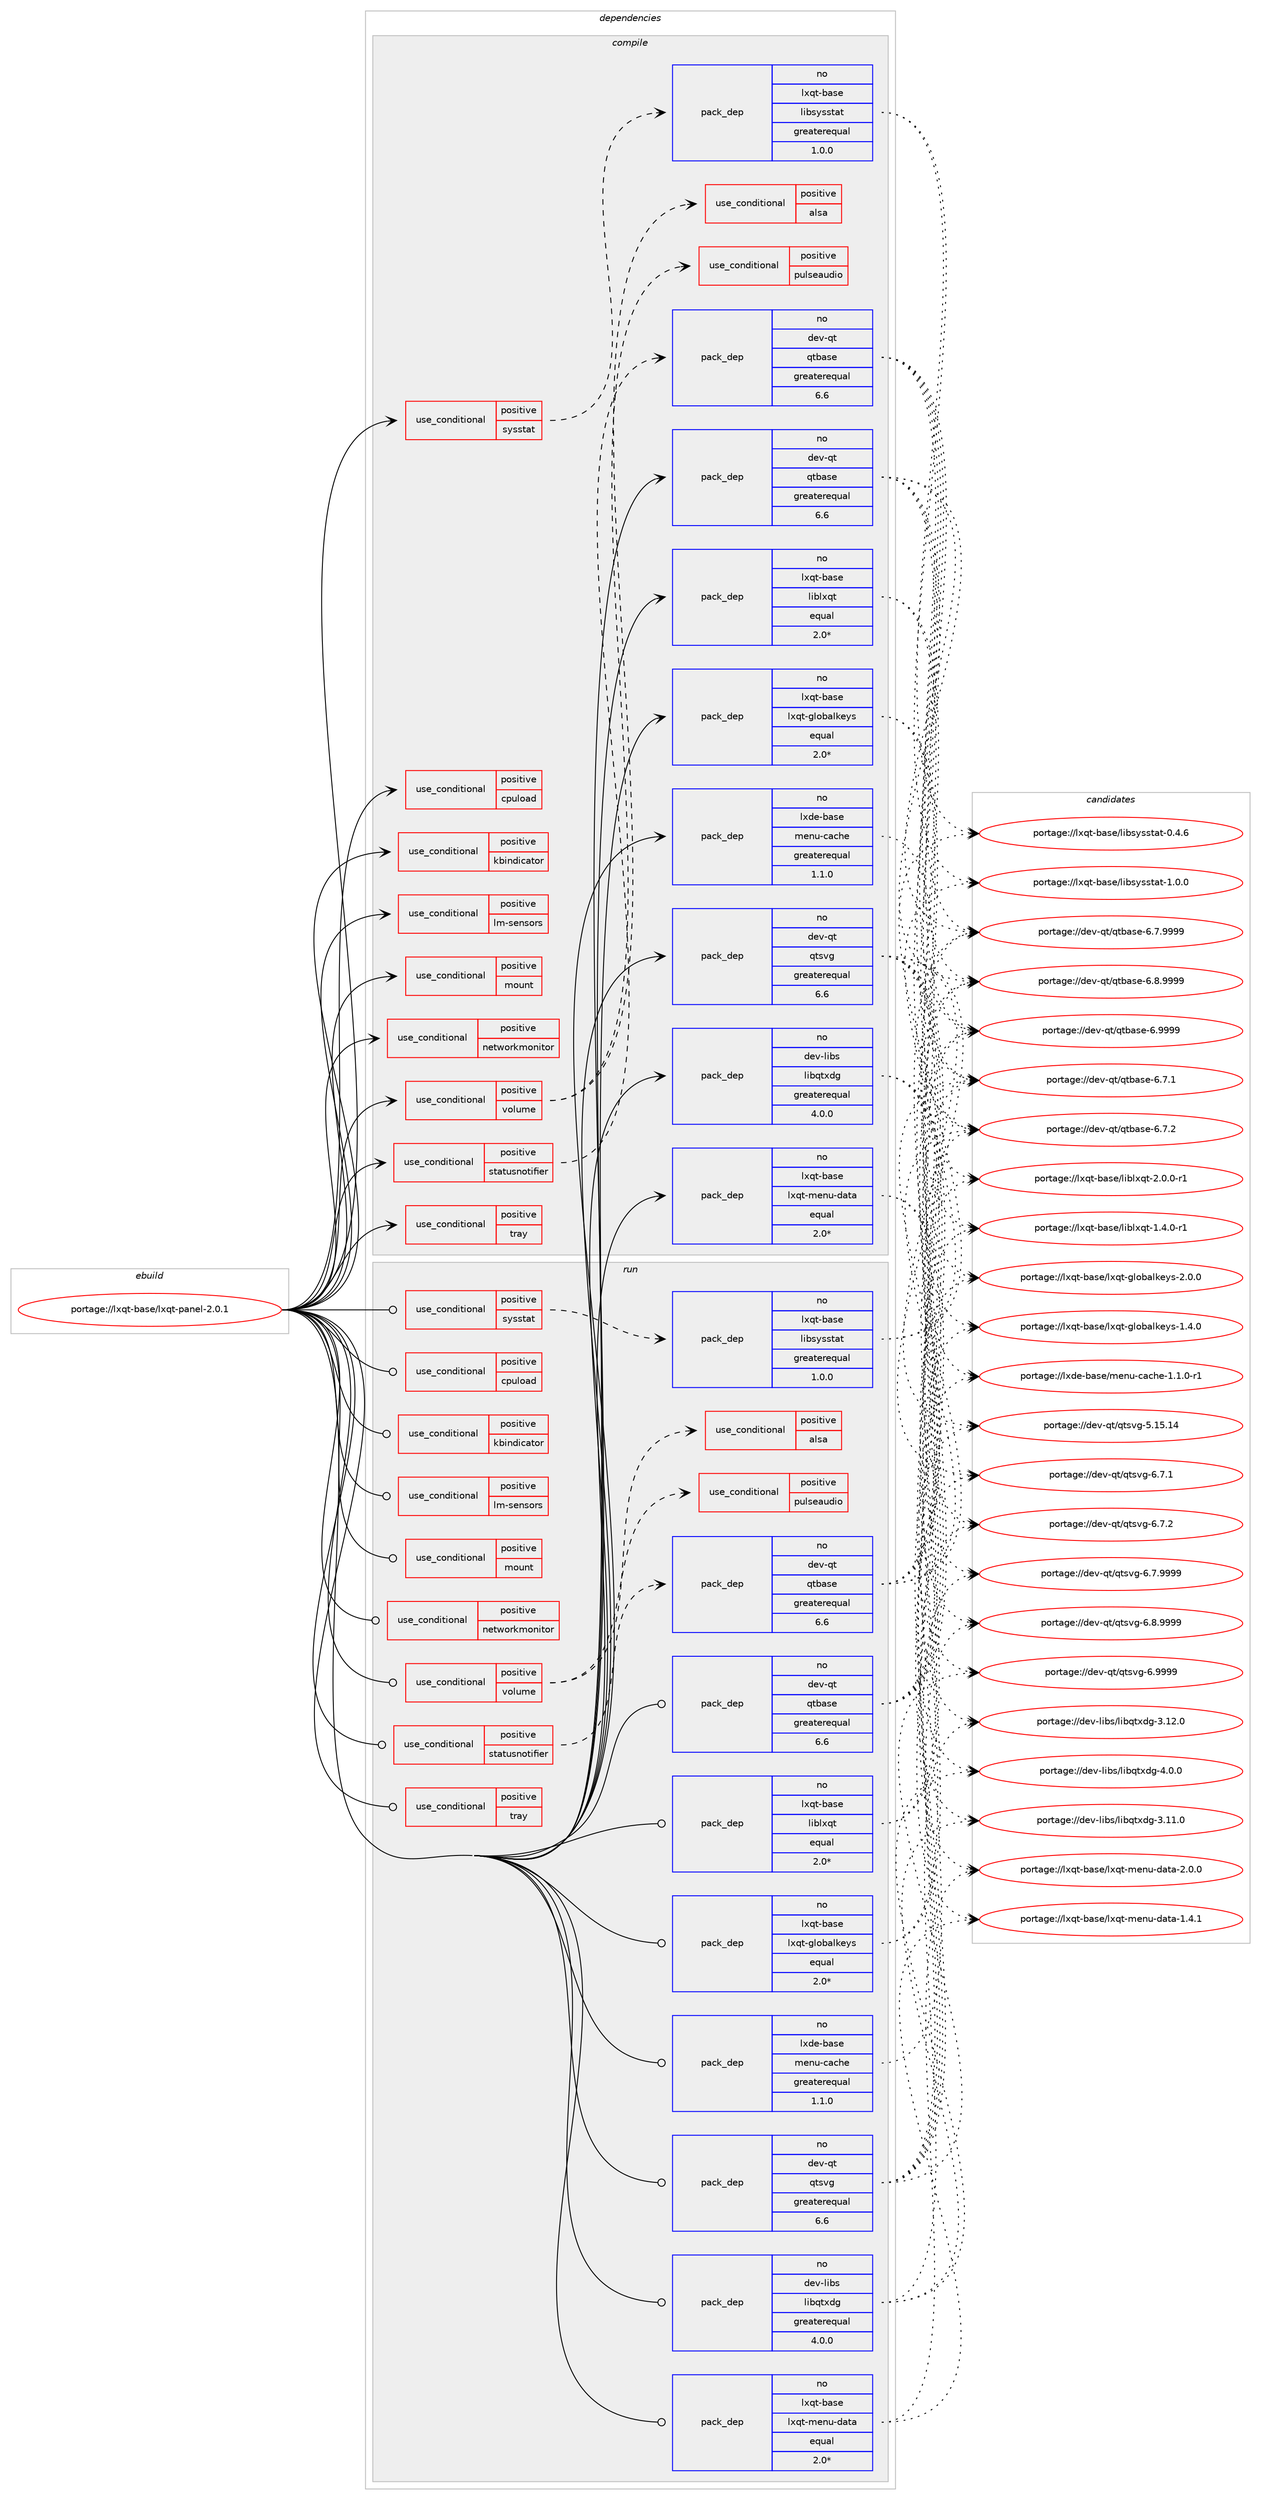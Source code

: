 digraph prolog {

# *************
# Graph options
# *************

newrank=true;
concentrate=true;
compound=true;
graph [rankdir=LR,fontname=Helvetica,fontsize=10,ranksep=1.5];#, ranksep=2.5, nodesep=0.2];
edge  [arrowhead=vee];
node  [fontname=Helvetica,fontsize=10];

# **********
# The ebuild
# **********

subgraph cluster_leftcol {
color=gray;
rank=same;
label=<<i>ebuild</i>>;
id [label="portage://lxqt-base/lxqt-panel-2.0.1", color=red, width=4, href="../lxqt-base/lxqt-panel-2.0.1.svg"];
}

# ****************
# The dependencies
# ****************

subgraph cluster_midcol {
color=gray;
label=<<i>dependencies</i>>;
subgraph cluster_compile {
fillcolor="#eeeeee";
style=filled;
label=<<i>compile</i>>;
subgraph cond67280 {
dependency144131 [label=<<TABLE BORDER="0" CELLBORDER="1" CELLSPACING="0" CELLPADDING="4"><TR><TD ROWSPAN="3" CELLPADDING="10">use_conditional</TD></TR><TR><TD>positive</TD></TR><TR><TD>cpuload</TD></TR></TABLE>>, shape=none, color=red];
# *** BEGIN UNKNOWN DEPENDENCY TYPE (TODO) ***
# dependency144131 -> package_dependency(portage://lxqt-base/lxqt-panel-2.0.1,install,no,sys-libs,libstatgrab,none,[,,],[],[])
# *** END UNKNOWN DEPENDENCY TYPE (TODO) ***

}
id:e -> dependency144131:w [weight=20,style="solid",arrowhead="vee"];
subgraph cond67281 {
dependency144132 [label=<<TABLE BORDER="0" CELLBORDER="1" CELLSPACING="0" CELLPADDING="4"><TR><TD ROWSPAN="3" CELLPADDING="10">use_conditional</TD></TR><TR><TD>positive</TD></TR><TR><TD>kbindicator</TD></TR></TABLE>>, shape=none, color=red];
# *** BEGIN UNKNOWN DEPENDENCY TYPE (TODO) ***
# dependency144132 -> package_dependency(portage://lxqt-base/lxqt-panel-2.0.1,install,no,x11-libs,libxkbcommon,none,[,,],[],[])
# *** END UNKNOWN DEPENDENCY TYPE (TODO) ***

}
id:e -> dependency144132:w [weight=20,style="solid",arrowhead="vee"];
subgraph cond67282 {
dependency144133 [label=<<TABLE BORDER="0" CELLBORDER="1" CELLSPACING="0" CELLPADDING="4"><TR><TD ROWSPAN="3" CELLPADDING="10">use_conditional</TD></TR><TR><TD>positive</TD></TR><TR><TD>lm-sensors</TD></TR></TABLE>>, shape=none, color=red];
# *** BEGIN UNKNOWN DEPENDENCY TYPE (TODO) ***
# dependency144133 -> package_dependency(portage://lxqt-base/lxqt-panel-2.0.1,install,no,sys-apps,lm-sensors,none,[,,],any_same_slot,[])
# *** END UNKNOWN DEPENDENCY TYPE (TODO) ***

}
id:e -> dependency144133:w [weight=20,style="solid",arrowhead="vee"];
subgraph cond67283 {
dependency144134 [label=<<TABLE BORDER="0" CELLBORDER="1" CELLSPACING="0" CELLPADDING="4"><TR><TD ROWSPAN="3" CELLPADDING="10">use_conditional</TD></TR><TR><TD>positive</TD></TR><TR><TD>mount</TD></TR></TABLE>>, shape=none, color=red];
# *** BEGIN UNKNOWN DEPENDENCY TYPE (TODO) ***
# dependency144134 -> package_dependency(portage://lxqt-base/lxqt-panel-2.0.1,install,no,kde-frameworks,solid,none,[,,],[slot(6)],[])
# *** END UNKNOWN DEPENDENCY TYPE (TODO) ***

}
id:e -> dependency144134:w [weight=20,style="solid",arrowhead="vee"];
subgraph cond67284 {
dependency144135 [label=<<TABLE BORDER="0" CELLBORDER="1" CELLSPACING="0" CELLPADDING="4"><TR><TD ROWSPAN="3" CELLPADDING="10">use_conditional</TD></TR><TR><TD>positive</TD></TR><TR><TD>networkmonitor</TD></TR></TABLE>>, shape=none, color=red];
# *** BEGIN UNKNOWN DEPENDENCY TYPE (TODO) ***
# dependency144135 -> package_dependency(portage://lxqt-base/lxqt-panel-2.0.1,install,no,sys-libs,libstatgrab,none,[,,],[],[])
# *** END UNKNOWN DEPENDENCY TYPE (TODO) ***

}
id:e -> dependency144135:w [weight=20,style="solid",arrowhead="vee"];
subgraph cond67285 {
dependency144136 [label=<<TABLE BORDER="0" CELLBORDER="1" CELLSPACING="0" CELLPADDING="4"><TR><TD ROWSPAN="3" CELLPADDING="10">use_conditional</TD></TR><TR><TD>positive</TD></TR><TR><TD>statusnotifier</TD></TR></TABLE>>, shape=none, color=red];
# *** BEGIN UNKNOWN DEPENDENCY TYPE (TODO) ***
# dependency144136 -> package_dependency(portage://lxqt-base/lxqt-panel-2.0.1,install,no,dev-libs,libdbusmenu-lxqt,none,[,,],[],[])
# *** END UNKNOWN DEPENDENCY TYPE (TODO) ***

subgraph pack74679 {
dependency144137 [label=<<TABLE BORDER="0" CELLBORDER="1" CELLSPACING="0" CELLPADDING="4" WIDTH="220"><TR><TD ROWSPAN="6" CELLPADDING="30">pack_dep</TD></TR><TR><TD WIDTH="110">no</TD></TR><TR><TD>dev-qt</TD></TR><TR><TD>qtbase</TD></TR><TR><TD>greaterequal</TD></TR><TR><TD>6.6</TD></TR></TABLE>>, shape=none, color=blue];
}
dependency144136:e -> dependency144137:w [weight=20,style="dashed",arrowhead="vee"];
}
id:e -> dependency144136:w [weight=20,style="solid",arrowhead="vee"];
subgraph cond67286 {
dependency144138 [label=<<TABLE BORDER="0" CELLBORDER="1" CELLSPACING="0" CELLPADDING="4"><TR><TD ROWSPAN="3" CELLPADDING="10">use_conditional</TD></TR><TR><TD>positive</TD></TR><TR><TD>sysstat</TD></TR></TABLE>>, shape=none, color=red];
subgraph pack74680 {
dependency144139 [label=<<TABLE BORDER="0" CELLBORDER="1" CELLSPACING="0" CELLPADDING="4" WIDTH="220"><TR><TD ROWSPAN="6" CELLPADDING="30">pack_dep</TD></TR><TR><TD WIDTH="110">no</TD></TR><TR><TD>lxqt-base</TD></TR><TR><TD>libsysstat</TD></TR><TR><TD>greaterequal</TD></TR><TR><TD>1.0.0</TD></TR></TABLE>>, shape=none, color=blue];
}
dependency144138:e -> dependency144139:w [weight=20,style="dashed",arrowhead="vee"];
}
id:e -> dependency144138:w [weight=20,style="solid",arrowhead="vee"];
subgraph cond67287 {
dependency144140 [label=<<TABLE BORDER="0" CELLBORDER="1" CELLSPACING="0" CELLPADDING="4"><TR><TD ROWSPAN="3" CELLPADDING="10">use_conditional</TD></TR><TR><TD>positive</TD></TR><TR><TD>tray</TD></TR></TABLE>>, shape=none, color=red];
# *** BEGIN UNKNOWN DEPENDENCY TYPE (TODO) ***
# dependency144140 -> package_dependency(portage://lxqt-base/lxqt-panel-2.0.1,install,no,x11-libs,libxcb,none,[,,],any_same_slot,[])
# *** END UNKNOWN DEPENDENCY TYPE (TODO) ***

# *** BEGIN UNKNOWN DEPENDENCY TYPE (TODO) ***
# dependency144140 -> package_dependency(portage://lxqt-base/lxqt-panel-2.0.1,install,no,x11-libs,libXcomposite,none,[,,],[],[])
# *** END UNKNOWN DEPENDENCY TYPE (TODO) ***

# *** BEGIN UNKNOWN DEPENDENCY TYPE (TODO) ***
# dependency144140 -> package_dependency(portage://lxqt-base/lxqt-panel-2.0.1,install,no,x11-libs,libXdamage,none,[,,],[],[])
# *** END UNKNOWN DEPENDENCY TYPE (TODO) ***

# *** BEGIN UNKNOWN DEPENDENCY TYPE (TODO) ***
# dependency144140 -> package_dependency(portage://lxqt-base/lxqt-panel-2.0.1,install,no,x11-libs,libXrender,none,[,,],[],[])
# *** END UNKNOWN DEPENDENCY TYPE (TODO) ***

# *** BEGIN UNKNOWN DEPENDENCY TYPE (TODO) ***
# dependency144140 -> package_dependency(portage://lxqt-base/lxqt-panel-2.0.1,install,no,x11-libs,libXtst,none,[,,],[],[])
# *** END UNKNOWN DEPENDENCY TYPE (TODO) ***

# *** BEGIN UNKNOWN DEPENDENCY TYPE (TODO) ***
# dependency144140 -> package_dependency(portage://lxqt-base/lxqt-panel-2.0.1,install,no,x11-libs,xcb-util,none,[,,],[],[])
# *** END UNKNOWN DEPENDENCY TYPE (TODO) ***

# *** BEGIN UNKNOWN DEPENDENCY TYPE (TODO) ***
# dependency144140 -> package_dependency(portage://lxqt-base/lxqt-panel-2.0.1,install,no,x11-libs,xcb-util-image,none,[,,],[],[])
# *** END UNKNOWN DEPENDENCY TYPE (TODO) ***

}
id:e -> dependency144140:w [weight=20,style="solid",arrowhead="vee"];
subgraph cond67288 {
dependency144141 [label=<<TABLE BORDER="0" CELLBORDER="1" CELLSPACING="0" CELLPADDING="4"><TR><TD ROWSPAN="3" CELLPADDING="10">use_conditional</TD></TR><TR><TD>positive</TD></TR><TR><TD>volume</TD></TR></TABLE>>, shape=none, color=red];
subgraph cond67289 {
dependency144142 [label=<<TABLE BORDER="0" CELLBORDER="1" CELLSPACING="0" CELLPADDING="4"><TR><TD ROWSPAN="3" CELLPADDING="10">use_conditional</TD></TR><TR><TD>positive</TD></TR><TR><TD>alsa</TD></TR></TABLE>>, shape=none, color=red];
# *** BEGIN UNKNOWN DEPENDENCY TYPE (TODO) ***
# dependency144142 -> package_dependency(portage://lxqt-base/lxqt-panel-2.0.1,install,no,media-libs,alsa-lib,none,[,,],[],[])
# *** END UNKNOWN DEPENDENCY TYPE (TODO) ***

}
dependency144141:e -> dependency144142:w [weight=20,style="dashed",arrowhead="vee"];
subgraph cond67290 {
dependency144143 [label=<<TABLE BORDER="0" CELLBORDER="1" CELLSPACING="0" CELLPADDING="4"><TR><TD ROWSPAN="3" CELLPADDING="10">use_conditional</TD></TR><TR><TD>positive</TD></TR><TR><TD>pulseaudio</TD></TR></TABLE>>, shape=none, color=red];
# *** BEGIN UNKNOWN DEPENDENCY TYPE (TODO) ***
# dependency144143 -> package_dependency(portage://lxqt-base/lxqt-panel-2.0.1,install,no,media-libs,libpulse,none,[,,],[],[])
# *** END UNKNOWN DEPENDENCY TYPE (TODO) ***

# *** BEGIN UNKNOWN DEPENDENCY TYPE (TODO) ***
# dependency144143 -> package_dependency(portage://lxqt-base/lxqt-panel-2.0.1,install,no,media-sound,pavucontrol-qt,none,[,,],[],[])
# *** END UNKNOWN DEPENDENCY TYPE (TODO) ***

}
dependency144141:e -> dependency144143:w [weight=20,style="dashed",arrowhead="vee"];
}
id:e -> dependency144141:w [weight=20,style="solid",arrowhead="vee"];
subgraph pack74681 {
dependency144144 [label=<<TABLE BORDER="0" CELLBORDER="1" CELLSPACING="0" CELLPADDING="4" WIDTH="220"><TR><TD ROWSPAN="6" CELLPADDING="30">pack_dep</TD></TR><TR><TD WIDTH="110">no</TD></TR><TR><TD>dev-libs</TD></TR><TR><TD>libqtxdg</TD></TR><TR><TD>greaterequal</TD></TR><TR><TD>4.0.0</TD></TR></TABLE>>, shape=none, color=blue];
}
id:e -> dependency144144:w [weight=20,style="solid",arrowhead="vee"];
subgraph pack74682 {
dependency144145 [label=<<TABLE BORDER="0" CELLBORDER="1" CELLSPACING="0" CELLPADDING="4" WIDTH="220"><TR><TD ROWSPAN="6" CELLPADDING="30">pack_dep</TD></TR><TR><TD WIDTH="110">no</TD></TR><TR><TD>dev-qt</TD></TR><TR><TD>qtbase</TD></TR><TR><TD>greaterequal</TD></TR><TR><TD>6.6</TD></TR></TABLE>>, shape=none, color=blue];
}
id:e -> dependency144145:w [weight=20,style="solid",arrowhead="vee"];
subgraph pack74683 {
dependency144146 [label=<<TABLE BORDER="0" CELLBORDER="1" CELLSPACING="0" CELLPADDING="4" WIDTH="220"><TR><TD ROWSPAN="6" CELLPADDING="30">pack_dep</TD></TR><TR><TD WIDTH="110">no</TD></TR><TR><TD>dev-qt</TD></TR><TR><TD>qtsvg</TD></TR><TR><TD>greaterequal</TD></TR><TR><TD>6.6</TD></TR></TABLE>>, shape=none, color=blue];
}
id:e -> dependency144146:w [weight=20,style="solid",arrowhead="vee"];
# *** BEGIN UNKNOWN DEPENDENCY TYPE (TODO) ***
# id -> package_dependency(portage://lxqt-base/lxqt-panel-2.0.1,install,no,kde-frameworks,kwindowsystem,none,[,,],[slot(6)],[use(enable(X),none)])
# *** END UNKNOWN DEPENDENCY TYPE (TODO) ***

# *** BEGIN UNKNOWN DEPENDENCY TYPE (TODO) ***
# id -> package_dependency(portage://lxqt-base/lxqt-panel-2.0.1,install,no,kde-plasma,layer-shell-qt,none,[,,],[slot(6)],[])
# *** END UNKNOWN DEPENDENCY TYPE (TODO) ***

subgraph pack74684 {
dependency144147 [label=<<TABLE BORDER="0" CELLBORDER="1" CELLSPACING="0" CELLPADDING="4" WIDTH="220"><TR><TD ROWSPAN="6" CELLPADDING="30">pack_dep</TD></TR><TR><TD WIDTH="110">no</TD></TR><TR><TD>lxde-base</TD></TR><TR><TD>menu-cache</TD></TR><TR><TD>greaterequal</TD></TR><TR><TD>1.1.0</TD></TR></TABLE>>, shape=none, color=blue];
}
id:e -> dependency144147:w [weight=20,style="solid",arrowhead="vee"];
subgraph pack74685 {
dependency144148 [label=<<TABLE BORDER="0" CELLBORDER="1" CELLSPACING="0" CELLPADDING="4" WIDTH="220"><TR><TD ROWSPAN="6" CELLPADDING="30">pack_dep</TD></TR><TR><TD WIDTH="110">no</TD></TR><TR><TD>lxqt-base</TD></TR><TR><TD>liblxqt</TD></TR><TR><TD>equal</TD></TR><TR><TD>2.0*</TD></TR></TABLE>>, shape=none, color=blue];
}
id:e -> dependency144148:w [weight=20,style="solid",arrowhead="vee"];
subgraph pack74686 {
dependency144149 [label=<<TABLE BORDER="0" CELLBORDER="1" CELLSPACING="0" CELLPADDING="4" WIDTH="220"><TR><TD ROWSPAN="6" CELLPADDING="30">pack_dep</TD></TR><TR><TD WIDTH="110">no</TD></TR><TR><TD>lxqt-base</TD></TR><TR><TD>lxqt-globalkeys</TD></TR><TR><TD>equal</TD></TR><TR><TD>2.0*</TD></TR></TABLE>>, shape=none, color=blue];
}
id:e -> dependency144149:w [weight=20,style="solid",arrowhead="vee"];
subgraph pack74687 {
dependency144150 [label=<<TABLE BORDER="0" CELLBORDER="1" CELLSPACING="0" CELLPADDING="4" WIDTH="220"><TR><TD ROWSPAN="6" CELLPADDING="30">pack_dep</TD></TR><TR><TD WIDTH="110">no</TD></TR><TR><TD>lxqt-base</TD></TR><TR><TD>lxqt-menu-data</TD></TR><TR><TD>equal</TD></TR><TR><TD>2.0*</TD></TR></TABLE>>, shape=none, color=blue];
}
id:e -> dependency144150:w [weight=20,style="solid",arrowhead="vee"];
# *** BEGIN UNKNOWN DEPENDENCY TYPE (TODO) ***
# id -> package_dependency(portage://lxqt-base/lxqt-panel-2.0.1,install,no,x11-libs,libX11,none,[,,],[],[])
# *** END UNKNOWN DEPENDENCY TYPE (TODO) ***

}
subgraph cluster_compileandrun {
fillcolor="#eeeeee";
style=filled;
label=<<i>compile and run</i>>;
}
subgraph cluster_run {
fillcolor="#eeeeee";
style=filled;
label=<<i>run</i>>;
subgraph cond67291 {
dependency144151 [label=<<TABLE BORDER="0" CELLBORDER="1" CELLSPACING="0" CELLPADDING="4"><TR><TD ROWSPAN="3" CELLPADDING="10">use_conditional</TD></TR><TR><TD>positive</TD></TR><TR><TD>cpuload</TD></TR></TABLE>>, shape=none, color=red];
# *** BEGIN UNKNOWN DEPENDENCY TYPE (TODO) ***
# dependency144151 -> package_dependency(portage://lxqt-base/lxqt-panel-2.0.1,run,no,sys-libs,libstatgrab,none,[,,],[],[])
# *** END UNKNOWN DEPENDENCY TYPE (TODO) ***

}
id:e -> dependency144151:w [weight=20,style="solid",arrowhead="odot"];
subgraph cond67292 {
dependency144152 [label=<<TABLE BORDER="0" CELLBORDER="1" CELLSPACING="0" CELLPADDING="4"><TR><TD ROWSPAN="3" CELLPADDING="10">use_conditional</TD></TR><TR><TD>positive</TD></TR><TR><TD>kbindicator</TD></TR></TABLE>>, shape=none, color=red];
# *** BEGIN UNKNOWN DEPENDENCY TYPE (TODO) ***
# dependency144152 -> package_dependency(portage://lxqt-base/lxqt-panel-2.0.1,run,no,x11-libs,libxkbcommon,none,[,,],[],[])
# *** END UNKNOWN DEPENDENCY TYPE (TODO) ***

}
id:e -> dependency144152:w [weight=20,style="solid",arrowhead="odot"];
subgraph cond67293 {
dependency144153 [label=<<TABLE BORDER="0" CELLBORDER="1" CELLSPACING="0" CELLPADDING="4"><TR><TD ROWSPAN="3" CELLPADDING="10">use_conditional</TD></TR><TR><TD>positive</TD></TR><TR><TD>lm-sensors</TD></TR></TABLE>>, shape=none, color=red];
# *** BEGIN UNKNOWN DEPENDENCY TYPE (TODO) ***
# dependency144153 -> package_dependency(portage://lxqt-base/lxqt-panel-2.0.1,run,no,sys-apps,lm-sensors,none,[,,],any_same_slot,[])
# *** END UNKNOWN DEPENDENCY TYPE (TODO) ***

}
id:e -> dependency144153:w [weight=20,style="solid",arrowhead="odot"];
subgraph cond67294 {
dependency144154 [label=<<TABLE BORDER="0" CELLBORDER="1" CELLSPACING="0" CELLPADDING="4"><TR><TD ROWSPAN="3" CELLPADDING="10">use_conditional</TD></TR><TR><TD>positive</TD></TR><TR><TD>mount</TD></TR></TABLE>>, shape=none, color=red];
# *** BEGIN UNKNOWN DEPENDENCY TYPE (TODO) ***
# dependency144154 -> package_dependency(portage://lxqt-base/lxqt-panel-2.0.1,run,no,kde-frameworks,solid,none,[,,],[slot(6)],[])
# *** END UNKNOWN DEPENDENCY TYPE (TODO) ***

}
id:e -> dependency144154:w [weight=20,style="solid",arrowhead="odot"];
subgraph cond67295 {
dependency144155 [label=<<TABLE BORDER="0" CELLBORDER="1" CELLSPACING="0" CELLPADDING="4"><TR><TD ROWSPAN="3" CELLPADDING="10">use_conditional</TD></TR><TR><TD>positive</TD></TR><TR><TD>networkmonitor</TD></TR></TABLE>>, shape=none, color=red];
# *** BEGIN UNKNOWN DEPENDENCY TYPE (TODO) ***
# dependency144155 -> package_dependency(portage://lxqt-base/lxqt-panel-2.0.1,run,no,sys-libs,libstatgrab,none,[,,],[],[])
# *** END UNKNOWN DEPENDENCY TYPE (TODO) ***

}
id:e -> dependency144155:w [weight=20,style="solid",arrowhead="odot"];
subgraph cond67296 {
dependency144156 [label=<<TABLE BORDER="0" CELLBORDER="1" CELLSPACING="0" CELLPADDING="4"><TR><TD ROWSPAN="3" CELLPADDING="10">use_conditional</TD></TR><TR><TD>positive</TD></TR><TR><TD>statusnotifier</TD></TR></TABLE>>, shape=none, color=red];
# *** BEGIN UNKNOWN DEPENDENCY TYPE (TODO) ***
# dependency144156 -> package_dependency(portage://lxqt-base/lxqt-panel-2.0.1,run,no,dev-libs,libdbusmenu-lxqt,none,[,,],[],[])
# *** END UNKNOWN DEPENDENCY TYPE (TODO) ***

subgraph pack74688 {
dependency144157 [label=<<TABLE BORDER="0" CELLBORDER="1" CELLSPACING="0" CELLPADDING="4" WIDTH="220"><TR><TD ROWSPAN="6" CELLPADDING="30">pack_dep</TD></TR><TR><TD WIDTH="110">no</TD></TR><TR><TD>dev-qt</TD></TR><TR><TD>qtbase</TD></TR><TR><TD>greaterequal</TD></TR><TR><TD>6.6</TD></TR></TABLE>>, shape=none, color=blue];
}
dependency144156:e -> dependency144157:w [weight=20,style="dashed",arrowhead="vee"];
}
id:e -> dependency144156:w [weight=20,style="solid",arrowhead="odot"];
subgraph cond67297 {
dependency144158 [label=<<TABLE BORDER="0" CELLBORDER="1" CELLSPACING="0" CELLPADDING="4"><TR><TD ROWSPAN="3" CELLPADDING="10">use_conditional</TD></TR><TR><TD>positive</TD></TR><TR><TD>sysstat</TD></TR></TABLE>>, shape=none, color=red];
subgraph pack74689 {
dependency144159 [label=<<TABLE BORDER="0" CELLBORDER="1" CELLSPACING="0" CELLPADDING="4" WIDTH="220"><TR><TD ROWSPAN="6" CELLPADDING="30">pack_dep</TD></TR><TR><TD WIDTH="110">no</TD></TR><TR><TD>lxqt-base</TD></TR><TR><TD>libsysstat</TD></TR><TR><TD>greaterequal</TD></TR><TR><TD>1.0.0</TD></TR></TABLE>>, shape=none, color=blue];
}
dependency144158:e -> dependency144159:w [weight=20,style="dashed",arrowhead="vee"];
}
id:e -> dependency144158:w [weight=20,style="solid",arrowhead="odot"];
subgraph cond67298 {
dependency144160 [label=<<TABLE BORDER="0" CELLBORDER="1" CELLSPACING="0" CELLPADDING="4"><TR><TD ROWSPAN="3" CELLPADDING="10">use_conditional</TD></TR><TR><TD>positive</TD></TR><TR><TD>tray</TD></TR></TABLE>>, shape=none, color=red];
# *** BEGIN UNKNOWN DEPENDENCY TYPE (TODO) ***
# dependency144160 -> package_dependency(portage://lxqt-base/lxqt-panel-2.0.1,run,no,x11-libs,libxcb,none,[,,],any_same_slot,[])
# *** END UNKNOWN DEPENDENCY TYPE (TODO) ***

# *** BEGIN UNKNOWN DEPENDENCY TYPE (TODO) ***
# dependency144160 -> package_dependency(portage://lxqt-base/lxqt-panel-2.0.1,run,no,x11-libs,libXcomposite,none,[,,],[],[])
# *** END UNKNOWN DEPENDENCY TYPE (TODO) ***

# *** BEGIN UNKNOWN DEPENDENCY TYPE (TODO) ***
# dependency144160 -> package_dependency(portage://lxqt-base/lxqt-panel-2.0.1,run,no,x11-libs,libXdamage,none,[,,],[],[])
# *** END UNKNOWN DEPENDENCY TYPE (TODO) ***

# *** BEGIN UNKNOWN DEPENDENCY TYPE (TODO) ***
# dependency144160 -> package_dependency(portage://lxqt-base/lxqt-panel-2.0.1,run,no,x11-libs,libXrender,none,[,,],[],[])
# *** END UNKNOWN DEPENDENCY TYPE (TODO) ***

# *** BEGIN UNKNOWN DEPENDENCY TYPE (TODO) ***
# dependency144160 -> package_dependency(portage://lxqt-base/lxqt-panel-2.0.1,run,no,x11-libs,libXtst,none,[,,],[],[])
# *** END UNKNOWN DEPENDENCY TYPE (TODO) ***

# *** BEGIN UNKNOWN DEPENDENCY TYPE (TODO) ***
# dependency144160 -> package_dependency(portage://lxqt-base/lxqt-panel-2.0.1,run,no,x11-libs,xcb-util,none,[,,],[],[])
# *** END UNKNOWN DEPENDENCY TYPE (TODO) ***

# *** BEGIN UNKNOWN DEPENDENCY TYPE (TODO) ***
# dependency144160 -> package_dependency(portage://lxqt-base/lxqt-panel-2.0.1,run,no,x11-libs,xcb-util-image,none,[,,],[],[])
# *** END UNKNOWN DEPENDENCY TYPE (TODO) ***

}
id:e -> dependency144160:w [weight=20,style="solid",arrowhead="odot"];
subgraph cond67299 {
dependency144161 [label=<<TABLE BORDER="0" CELLBORDER="1" CELLSPACING="0" CELLPADDING="4"><TR><TD ROWSPAN="3" CELLPADDING="10">use_conditional</TD></TR><TR><TD>positive</TD></TR><TR><TD>volume</TD></TR></TABLE>>, shape=none, color=red];
subgraph cond67300 {
dependency144162 [label=<<TABLE BORDER="0" CELLBORDER="1" CELLSPACING="0" CELLPADDING="4"><TR><TD ROWSPAN="3" CELLPADDING="10">use_conditional</TD></TR><TR><TD>positive</TD></TR><TR><TD>alsa</TD></TR></TABLE>>, shape=none, color=red];
# *** BEGIN UNKNOWN DEPENDENCY TYPE (TODO) ***
# dependency144162 -> package_dependency(portage://lxqt-base/lxqt-panel-2.0.1,run,no,media-libs,alsa-lib,none,[,,],[],[])
# *** END UNKNOWN DEPENDENCY TYPE (TODO) ***

}
dependency144161:e -> dependency144162:w [weight=20,style="dashed",arrowhead="vee"];
subgraph cond67301 {
dependency144163 [label=<<TABLE BORDER="0" CELLBORDER="1" CELLSPACING="0" CELLPADDING="4"><TR><TD ROWSPAN="3" CELLPADDING="10">use_conditional</TD></TR><TR><TD>positive</TD></TR><TR><TD>pulseaudio</TD></TR></TABLE>>, shape=none, color=red];
# *** BEGIN UNKNOWN DEPENDENCY TYPE (TODO) ***
# dependency144163 -> package_dependency(portage://lxqt-base/lxqt-panel-2.0.1,run,no,media-libs,libpulse,none,[,,],[],[])
# *** END UNKNOWN DEPENDENCY TYPE (TODO) ***

# *** BEGIN UNKNOWN DEPENDENCY TYPE (TODO) ***
# dependency144163 -> package_dependency(portage://lxqt-base/lxqt-panel-2.0.1,run,no,media-sound,pavucontrol-qt,none,[,,],[],[])
# *** END UNKNOWN DEPENDENCY TYPE (TODO) ***

}
dependency144161:e -> dependency144163:w [weight=20,style="dashed",arrowhead="vee"];
}
id:e -> dependency144161:w [weight=20,style="solid",arrowhead="odot"];
subgraph pack74690 {
dependency144164 [label=<<TABLE BORDER="0" CELLBORDER="1" CELLSPACING="0" CELLPADDING="4" WIDTH="220"><TR><TD ROWSPAN="6" CELLPADDING="30">pack_dep</TD></TR><TR><TD WIDTH="110">no</TD></TR><TR><TD>dev-libs</TD></TR><TR><TD>libqtxdg</TD></TR><TR><TD>greaterequal</TD></TR><TR><TD>4.0.0</TD></TR></TABLE>>, shape=none, color=blue];
}
id:e -> dependency144164:w [weight=20,style="solid",arrowhead="odot"];
subgraph pack74691 {
dependency144165 [label=<<TABLE BORDER="0" CELLBORDER="1" CELLSPACING="0" CELLPADDING="4" WIDTH="220"><TR><TD ROWSPAN="6" CELLPADDING="30">pack_dep</TD></TR><TR><TD WIDTH="110">no</TD></TR><TR><TD>dev-qt</TD></TR><TR><TD>qtbase</TD></TR><TR><TD>greaterequal</TD></TR><TR><TD>6.6</TD></TR></TABLE>>, shape=none, color=blue];
}
id:e -> dependency144165:w [weight=20,style="solid",arrowhead="odot"];
subgraph pack74692 {
dependency144166 [label=<<TABLE BORDER="0" CELLBORDER="1" CELLSPACING="0" CELLPADDING="4" WIDTH="220"><TR><TD ROWSPAN="6" CELLPADDING="30">pack_dep</TD></TR><TR><TD WIDTH="110">no</TD></TR><TR><TD>dev-qt</TD></TR><TR><TD>qtsvg</TD></TR><TR><TD>greaterequal</TD></TR><TR><TD>6.6</TD></TR></TABLE>>, shape=none, color=blue];
}
id:e -> dependency144166:w [weight=20,style="solid",arrowhead="odot"];
# *** BEGIN UNKNOWN DEPENDENCY TYPE (TODO) ***
# id -> package_dependency(portage://lxqt-base/lxqt-panel-2.0.1,run,no,kde-frameworks,kwindowsystem,none,[,,],[slot(6)],[use(enable(X),none)])
# *** END UNKNOWN DEPENDENCY TYPE (TODO) ***

# *** BEGIN UNKNOWN DEPENDENCY TYPE (TODO) ***
# id -> package_dependency(portage://lxqt-base/lxqt-panel-2.0.1,run,no,kde-plasma,layer-shell-qt,none,[,,],[slot(6)],[])
# *** END UNKNOWN DEPENDENCY TYPE (TODO) ***

subgraph pack74693 {
dependency144167 [label=<<TABLE BORDER="0" CELLBORDER="1" CELLSPACING="0" CELLPADDING="4" WIDTH="220"><TR><TD ROWSPAN="6" CELLPADDING="30">pack_dep</TD></TR><TR><TD WIDTH="110">no</TD></TR><TR><TD>lxde-base</TD></TR><TR><TD>menu-cache</TD></TR><TR><TD>greaterequal</TD></TR><TR><TD>1.1.0</TD></TR></TABLE>>, shape=none, color=blue];
}
id:e -> dependency144167:w [weight=20,style="solid",arrowhead="odot"];
subgraph pack74694 {
dependency144168 [label=<<TABLE BORDER="0" CELLBORDER="1" CELLSPACING="0" CELLPADDING="4" WIDTH="220"><TR><TD ROWSPAN="6" CELLPADDING="30">pack_dep</TD></TR><TR><TD WIDTH="110">no</TD></TR><TR><TD>lxqt-base</TD></TR><TR><TD>liblxqt</TD></TR><TR><TD>equal</TD></TR><TR><TD>2.0*</TD></TR></TABLE>>, shape=none, color=blue];
}
id:e -> dependency144168:w [weight=20,style="solid",arrowhead="odot"];
subgraph pack74695 {
dependency144169 [label=<<TABLE BORDER="0" CELLBORDER="1" CELLSPACING="0" CELLPADDING="4" WIDTH="220"><TR><TD ROWSPAN="6" CELLPADDING="30">pack_dep</TD></TR><TR><TD WIDTH="110">no</TD></TR><TR><TD>lxqt-base</TD></TR><TR><TD>lxqt-globalkeys</TD></TR><TR><TD>equal</TD></TR><TR><TD>2.0*</TD></TR></TABLE>>, shape=none, color=blue];
}
id:e -> dependency144169:w [weight=20,style="solid",arrowhead="odot"];
subgraph pack74696 {
dependency144170 [label=<<TABLE BORDER="0" CELLBORDER="1" CELLSPACING="0" CELLPADDING="4" WIDTH="220"><TR><TD ROWSPAN="6" CELLPADDING="30">pack_dep</TD></TR><TR><TD WIDTH="110">no</TD></TR><TR><TD>lxqt-base</TD></TR><TR><TD>lxqt-menu-data</TD></TR><TR><TD>equal</TD></TR><TR><TD>2.0*</TD></TR></TABLE>>, shape=none, color=blue];
}
id:e -> dependency144170:w [weight=20,style="solid",arrowhead="odot"];
# *** BEGIN UNKNOWN DEPENDENCY TYPE (TODO) ***
# id -> package_dependency(portage://lxqt-base/lxqt-panel-2.0.1,run,no,x11-libs,libX11,none,[,,],[],[])
# *** END UNKNOWN DEPENDENCY TYPE (TODO) ***

}
}

# **************
# The candidates
# **************

subgraph cluster_choices {
rank=same;
color=gray;
label=<<i>candidates</i>>;

subgraph choice74679 {
color=black;
nodesep=1;
choice10010111845113116471131169897115101455446554649 [label="portage://dev-qt/qtbase-6.7.1", color=red, width=4,href="../dev-qt/qtbase-6.7.1.svg"];
choice10010111845113116471131169897115101455446554650 [label="portage://dev-qt/qtbase-6.7.2", color=red, width=4,href="../dev-qt/qtbase-6.7.2.svg"];
choice10010111845113116471131169897115101455446554657575757 [label="portage://dev-qt/qtbase-6.7.9999", color=red, width=4,href="../dev-qt/qtbase-6.7.9999.svg"];
choice10010111845113116471131169897115101455446564657575757 [label="portage://dev-qt/qtbase-6.8.9999", color=red, width=4,href="../dev-qt/qtbase-6.8.9999.svg"];
choice1001011184511311647113116989711510145544657575757 [label="portage://dev-qt/qtbase-6.9999", color=red, width=4,href="../dev-qt/qtbase-6.9999.svg"];
dependency144137:e -> choice10010111845113116471131169897115101455446554649:w [style=dotted,weight="100"];
dependency144137:e -> choice10010111845113116471131169897115101455446554650:w [style=dotted,weight="100"];
dependency144137:e -> choice10010111845113116471131169897115101455446554657575757:w [style=dotted,weight="100"];
dependency144137:e -> choice10010111845113116471131169897115101455446564657575757:w [style=dotted,weight="100"];
dependency144137:e -> choice1001011184511311647113116989711510145544657575757:w [style=dotted,weight="100"];
}
subgraph choice74680 {
color=black;
nodesep=1;
choice108120113116459897115101471081059811512111511511697116454846524654 [label="portage://lxqt-base/libsysstat-0.4.6", color=red, width=4,href="../lxqt-base/libsysstat-0.4.6.svg"];
choice108120113116459897115101471081059811512111511511697116454946484648 [label="portage://lxqt-base/libsysstat-1.0.0", color=red, width=4,href="../lxqt-base/libsysstat-1.0.0.svg"];
dependency144139:e -> choice108120113116459897115101471081059811512111511511697116454846524654:w [style=dotted,weight="100"];
dependency144139:e -> choice108120113116459897115101471081059811512111511511697116454946484648:w [style=dotted,weight="100"];
}
subgraph choice74681 {
color=black;
nodesep=1;
choice1001011184510810598115471081059811311612010010345514649494648 [label="portage://dev-libs/libqtxdg-3.11.0", color=red, width=4,href="../dev-libs/libqtxdg-3.11.0.svg"];
choice1001011184510810598115471081059811311612010010345514649504648 [label="portage://dev-libs/libqtxdg-3.12.0", color=red, width=4,href="../dev-libs/libqtxdg-3.12.0.svg"];
choice10010111845108105981154710810598113116120100103455246484648 [label="portage://dev-libs/libqtxdg-4.0.0", color=red, width=4,href="../dev-libs/libqtxdg-4.0.0.svg"];
dependency144144:e -> choice1001011184510810598115471081059811311612010010345514649494648:w [style=dotted,weight="100"];
dependency144144:e -> choice1001011184510810598115471081059811311612010010345514649504648:w [style=dotted,weight="100"];
dependency144144:e -> choice10010111845108105981154710810598113116120100103455246484648:w [style=dotted,weight="100"];
}
subgraph choice74682 {
color=black;
nodesep=1;
choice10010111845113116471131169897115101455446554649 [label="portage://dev-qt/qtbase-6.7.1", color=red, width=4,href="../dev-qt/qtbase-6.7.1.svg"];
choice10010111845113116471131169897115101455446554650 [label="portage://dev-qt/qtbase-6.7.2", color=red, width=4,href="../dev-qt/qtbase-6.7.2.svg"];
choice10010111845113116471131169897115101455446554657575757 [label="portage://dev-qt/qtbase-6.7.9999", color=red, width=4,href="../dev-qt/qtbase-6.7.9999.svg"];
choice10010111845113116471131169897115101455446564657575757 [label="portage://dev-qt/qtbase-6.8.9999", color=red, width=4,href="../dev-qt/qtbase-6.8.9999.svg"];
choice1001011184511311647113116989711510145544657575757 [label="portage://dev-qt/qtbase-6.9999", color=red, width=4,href="../dev-qt/qtbase-6.9999.svg"];
dependency144145:e -> choice10010111845113116471131169897115101455446554649:w [style=dotted,weight="100"];
dependency144145:e -> choice10010111845113116471131169897115101455446554650:w [style=dotted,weight="100"];
dependency144145:e -> choice10010111845113116471131169897115101455446554657575757:w [style=dotted,weight="100"];
dependency144145:e -> choice10010111845113116471131169897115101455446564657575757:w [style=dotted,weight="100"];
dependency144145:e -> choice1001011184511311647113116989711510145544657575757:w [style=dotted,weight="100"];
}
subgraph choice74683 {
color=black;
nodesep=1;
choice10010111845113116471131161151181034553464953464952 [label="portage://dev-qt/qtsvg-5.15.14", color=red, width=4,href="../dev-qt/qtsvg-5.15.14.svg"];
choice1001011184511311647113116115118103455446554649 [label="portage://dev-qt/qtsvg-6.7.1", color=red, width=4,href="../dev-qt/qtsvg-6.7.1.svg"];
choice1001011184511311647113116115118103455446554650 [label="portage://dev-qt/qtsvg-6.7.2", color=red, width=4,href="../dev-qt/qtsvg-6.7.2.svg"];
choice1001011184511311647113116115118103455446554657575757 [label="portage://dev-qt/qtsvg-6.7.9999", color=red, width=4,href="../dev-qt/qtsvg-6.7.9999.svg"];
choice1001011184511311647113116115118103455446564657575757 [label="portage://dev-qt/qtsvg-6.8.9999", color=red, width=4,href="../dev-qt/qtsvg-6.8.9999.svg"];
choice100101118451131164711311611511810345544657575757 [label="portage://dev-qt/qtsvg-6.9999", color=red, width=4,href="../dev-qt/qtsvg-6.9999.svg"];
dependency144146:e -> choice10010111845113116471131161151181034553464953464952:w [style=dotted,weight="100"];
dependency144146:e -> choice1001011184511311647113116115118103455446554649:w [style=dotted,weight="100"];
dependency144146:e -> choice1001011184511311647113116115118103455446554650:w [style=dotted,weight="100"];
dependency144146:e -> choice1001011184511311647113116115118103455446554657575757:w [style=dotted,weight="100"];
dependency144146:e -> choice1001011184511311647113116115118103455446564657575757:w [style=dotted,weight="100"];
dependency144146:e -> choice100101118451131164711311611511810345544657575757:w [style=dotted,weight="100"];
}
subgraph choice74684 {
color=black;
nodesep=1;
choice10812010010145989711510147109101110117459997991041014549464946484511449 [label="portage://lxde-base/menu-cache-1.1.0-r1", color=red, width=4,href="../lxde-base/menu-cache-1.1.0-r1.svg"];
dependency144147:e -> choice10812010010145989711510147109101110117459997991041014549464946484511449:w [style=dotted,weight="100"];
}
subgraph choice74685 {
color=black;
nodesep=1;
choice10812011311645989711510147108105981081201131164549465246484511449 [label="portage://lxqt-base/liblxqt-1.4.0-r1", color=red, width=4,href="../lxqt-base/liblxqt-1.4.0-r1.svg"];
choice10812011311645989711510147108105981081201131164550464846484511449 [label="portage://lxqt-base/liblxqt-2.0.0-r1", color=red, width=4,href="../lxqt-base/liblxqt-2.0.0-r1.svg"];
dependency144148:e -> choice10812011311645989711510147108105981081201131164549465246484511449:w [style=dotted,weight="100"];
dependency144148:e -> choice10812011311645989711510147108105981081201131164550464846484511449:w [style=dotted,weight="100"];
}
subgraph choice74686 {
color=black;
nodesep=1;
choice10812011311645989711510147108120113116451031081119897108107101121115454946524648 [label="portage://lxqt-base/lxqt-globalkeys-1.4.0", color=red, width=4,href="../lxqt-base/lxqt-globalkeys-1.4.0.svg"];
choice10812011311645989711510147108120113116451031081119897108107101121115455046484648 [label="portage://lxqt-base/lxqt-globalkeys-2.0.0", color=red, width=4,href="../lxqt-base/lxqt-globalkeys-2.0.0.svg"];
dependency144149:e -> choice10812011311645989711510147108120113116451031081119897108107101121115454946524648:w [style=dotted,weight="100"];
dependency144149:e -> choice10812011311645989711510147108120113116451031081119897108107101121115455046484648:w [style=dotted,weight="100"];
}
subgraph choice74687 {
color=black;
nodesep=1;
choice1081201131164598971151014710812011311645109101110117451009711697454946524649 [label="portage://lxqt-base/lxqt-menu-data-1.4.1", color=red, width=4,href="../lxqt-base/lxqt-menu-data-1.4.1.svg"];
choice1081201131164598971151014710812011311645109101110117451009711697455046484648 [label="portage://lxqt-base/lxqt-menu-data-2.0.0", color=red, width=4,href="../lxqt-base/lxqt-menu-data-2.0.0.svg"];
dependency144150:e -> choice1081201131164598971151014710812011311645109101110117451009711697454946524649:w [style=dotted,weight="100"];
dependency144150:e -> choice1081201131164598971151014710812011311645109101110117451009711697455046484648:w [style=dotted,weight="100"];
}
subgraph choice74688 {
color=black;
nodesep=1;
choice10010111845113116471131169897115101455446554649 [label="portage://dev-qt/qtbase-6.7.1", color=red, width=4,href="../dev-qt/qtbase-6.7.1.svg"];
choice10010111845113116471131169897115101455446554650 [label="portage://dev-qt/qtbase-6.7.2", color=red, width=4,href="../dev-qt/qtbase-6.7.2.svg"];
choice10010111845113116471131169897115101455446554657575757 [label="portage://dev-qt/qtbase-6.7.9999", color=red, width=4,href="../dev-qt/qtbase-6.7.9999.svg"];
choice10010111845113116471131169897115101455446564657575757 [label="portage://dev-qt/qtbase-6.8.9999", color=red, width=4,href="../dev-qt/qtbase-6.8.9999.svg"];
choice1001011184511311647113116989711510145544657575757 [label="portage://dev-qt/qtbase-6.9999", color=red, width=4,href="../dev-qt/qtbase-6.9999.svg"];
dependency144157:e -> choice10010111845113116471131169897115101455446554649:w [style=dotted,weight="100"];
dependency144157:e -> choice10010111845113116471131169897115101455446554650:w [style=dotted,weight="100"];
dependency144157:e -> choice10010111845113116471131169897115101455446554657575757:w [style=dotted,weight="100"];
dependency144157:e -> choice10010111845113116471131169897115101455446564657575757:w [style=dotted,weight="100"];
dependency144157:e -> choice1001011184511311647113116989711510145544657575757:w [style=dotted,weight="100"];
}
subgraph choice74689 {
color=black;
nodesep=1;
choice108120113116459897115101471081059811512111511511697116454846524654 [label="portage://lxqt-base/libsysstat-0.4.6", color=red, width=4,href="../lxqt-base/libsysstat-0.4.6.svg"];
choice108120113116459897115101471081059811512111511511697116454946484648 [label="portage://lxqt-base/libsysstat-1.0.0", color=red, width=4,href="../lxqt-base/libsysstat-1.0.0.svg"];
dependency144159:e -> choice108120113116459897115101471081059811512111511511697116454846524654:w [style=dotted,weight="100"];
dependency144159:e -> choice108120113116459897115101471081059811512111511511697116454946484648:w [style=dotted,weight="100"];
}
subgraph choice74690 {
color=black;
nodesep=1;
choice1001011184510810598115471081059811311612010010345514649494648 [label="portage://dev-libs/libqtxdg-3.11.0", color=red, width=4,href="../dev-libs/libqtxdg-3.11.0.svg"];
choice1001011184510810598115471081059811311612010010345514649504648 [label="portage://dev-libs/libqtxdg-3.12.0", color=red, width=4,href="../dev-libs/libqtxdg-3.12.0.svg"];
choice10010111845108105981154710810598113116120100103455246484648 [label="portage://dev-libs/libqtxdg-4.0.0", color=red, width=4,href="../dev-libs/libqtxdg-4.0.0.svg"];
dependency144164:e -> choice1001011184510810598115471081059811311612010010345514649494648:w [style=dotted,weight="100"];
dependency144164:e -> choice1001011184510810598115471081059811311612010010345514649504648:w [style=dotted,weight="100"];
dependency144164:e -> choice10010111845108105981154710810598113116120100103455246484648:w [style=dotted,weight="100"];
}
subgraph choice74691 {
color=black;
nodesep=1;
choice10010111845113116471131169897115101455446554649 [label="portage://dev-qt/qtbase-6.7.1", color=red, width=4,href="../dev-qt/qtbase-6.7.1.svg"];
choice10010111845113116471131169897115101455446554650 [label="portage://dev-qt/qtbase-6.7.2", color=red, width=4,href="../dev-qt/qtbase-6.7.2.svg"];
choice10010111845113116471131169897115101455446554657575757 [label="portage://dev-qt/qtbase-6.7.9999", color=red, width=4,href="../dev-qt/qtbase-6.7.9999.svg"];
choice10010111845113116471131169897115101455446564657575757 [label="portage://dev-qt/qtbase-6.8.9999", color=red, width=4,href="../dev-qt/qtbase-6.8.9999.svg"];
choice1001011184511311647113116989711510145544657575757 [label="portage://dev-qt/qtbase-6.9999", color=red, width=4,href="../dev-qt/qtbase-6.9999.svg"];
dependency144165:e -> choice10010111845113116471131169897115101455446554649:w [style=dotted,weight="100"];
dependency144165:e -> choice10010111845113116471131169897115101455446554650:w [style=dotted,weight="100"];
dependency144165:e -> choice10010111845113116471131169897115101455446554657575757:w [style=dotted,weight="100"];
dependency144165:e -> choice10010111845113116471131169897115101455446564657575757:w [style=dotted,weight="100"];
dependency144165:e -> choice1001011184511311647113116989711510145544657575757:w [style=dotted,weight="100"];
}
subgraph choice74692 {
color=black;
nodesep=1;
choice10010111845113116471131161151181034553464953464952 [label="portage://dev-qt/qtsvg-5.15.14", color=red, width=4,href="../dev-qt/qtsvg-5.15.14.svg"];
choice1001011184511311647113116115118103455446554649 [label="portage://dev-qt/qtsvg-6.7.1", color=red, width=4,href="../dev-qt/qtsvg-6.7.1.svg"];
choice1001011184511311647113116115118103455446554650 [label="portage://dev-qt/qtsvg-6.7.2", color=red, width=4,href="../dev-qt/qtsvg-6.7.2.svg"];
choice1001011184511311647113116115118103455446554657575757 [label="portage://dev-qt/qtsvg-6.7.9999", color=red, width=4,href="../dev-qt/qtsvg-6.7.9999.svg"];
choice1001011184511311647113116115118103455446564657575757 [label="portage://dev-qt/qtsvg-6.8.9999", color=red, width=4,href="../dev-qt/qtsvg-6.8.9999.svg"];
choice100101118451131164711311611511810345544657575757 [label="portage://dev-qt/qtsvg-6.9999", color=red, width=4,href="../dev-qt/qtsvg-6.9999.svg"];
dependency144166:e -> choice10010111845113116471131161151181034553464953464952:w [style=dotted,weight="100"];
dependency144166:e -> choice1001011184511311647113116115118103455446554649:w [style=dotted,weight="100"];
dependency144166:e -> choice1001011184511311647113116115118103455446554650:w [style=dotted,weight="100"];
dependency144166:e -> choice1001011184511311647113116115118103455446554657575757:w [style=dotted,weight="100"];
dependency144166:e -> choice1001011184511311647113116115118103455446564657575757:w [style=dotted,weight="100"];
dependency144166:e -> choice100101118451131164711311611511810345544657575757:w [style=dotted,weight="100"];
}
subgraph choice74693 {
color=black;
nodesep=1;
choice10812010010145989711510147109101110117459997991041014549464946484511449 [label="portage://lxde-base/menu-cache-1.1.0-r1", color=red, width=4,href="../lxde-base/menu-cache-1.1.0-r1.svg"];
dependency144167:e -> choice10812010010145989711510147109101110117459997991041014549464946484511449:w [style=dotted,weight="100"];
}
subgraph choice74694 {
color=black;
nodesep=1;
choice10812011311645989711510147108105981081201131164549465246484511449 [label="portage://lxqt-base/liblxqt-1.4.0-r1", color=red, width=4,href="../lxqt-base/liblxqt-1.4.0-r1.svg"];
choice10812011311645989711510147108105981081201131164550464846484511449 [label="portage://lxqt-base/liblxqt-2.0.0-r1", color=red, width=4,href="../lxqt-base/liblxqt-2.0.0-r1.svg"];
dependency144168:e -> choice10812011311645989711510147108105981081201131164549465246484511449:w [style=dotted,weight="100"];
dependency144168:e -> choice10812011311645989711510147108105981081201131164550464846484511449:w [style=dotted,weight="100"];
}
subgraph choice74695 {
color=black;
nodesep=1;
choice10812011311645989711510147108120113116451031081119897108107101121115454946524648 [label="portage://lxqt-base/lxqt-globalkeys-1.4.0", color=red, width=4,href="../lxqt-base/lxqt-globalkeys-1.4.0.svg"];
choice10812011311645989711510147108120113116451031081119897108107101121115455046484648 [label="portage://lxqt-base/lxqt-globalkeys-2.0.0", color=red, width=4,href="../lxqt-base/lxqt-globalkeys-2.0.0.svg"];
dependency144169:e -> choice10812011311645989711510147108120113116451031081119897108107101121115454946524648:w [style=dotted,weight="100"];
dependency144169:e -> choice10812011311645989711510147108120113116451031081119897108107101121115455046484648:w [style=dotted,weight="100"];
}
subgraph choice74696 {
color=black;
nodesep=1;
choice1081201131164598971151014710812011311645109101110117451009711697454946524649 [label="portage://lxqt-base/lxqt-menu-data-1.4.1", color=red, width=4,href="../lxqt-base/lxqt-menu-data-1.4.1.svg"];
choice1081201131164598971151014710812011311645109101110117451009711697455046484648 [label="portage://lxqt-base/lxqt-menu-data-2.0.0", color=red, width=4,href="../lxqt-base/lxqt-menu-data-2.0.0.svg"];
dependency144170:e -> choice1081201131164598971151014710812011311645109101110117451009711697454946524649:w [style=dotted,weight="100"];
dependency144170:e -> choice1081201131164598971151014710812011311645109101110117451009711697455046484648:w [style=dotted,weight="100"];
}
}

}
